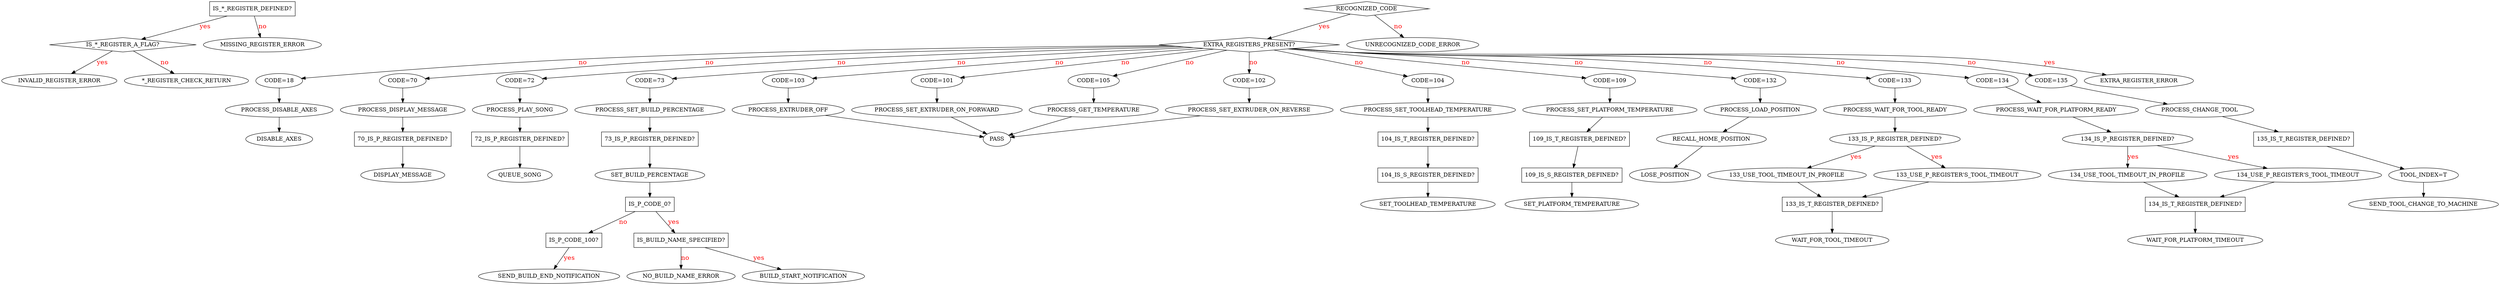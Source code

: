 // vim:ai:et:fenc=utf-8:ff=unix:sw=4:ts=4:

digraph
{
  rankdir=TB;

  edge[
  fontsize = 16
  fontcolor = "Red"
  ]

  "IS_*_REGISTER_DEFINED?" [shape=rectangle];
  "IS_*_REGISTER_A_FLAG?" [shape=diamond];
  "PASS"; 
  "70_IS_P_REGISTER_DEFINED?" [shape=rectangle];
  "72_IS_P_REGISTER_DEFINED?" [shape=rectangle];
  "73_IS_P_REGISTER_DEFINED?" [shape=rectangle];
  "104_IS_T_REGISTER_DEFINED?" [shape=rectangle];
  "104_IS_S_REGISTER_DEFINED?" [shape=rectangle];
  "109_IS_T_REGISTER_DEFINED?" [shape=rectangle];
  "109_IS_S_REGISTER_DEFINED?" [shape=rectangle];
  "133_IS_T_REGISTER_DEFINED?" [shape=rectangle];
  "134_IS_T_REGISTER_DEFINED?" [shape=rectangle];
  "135_IS_T_REGISTER_DEFINED?" [shape=rectangle];
  "IS_P_CODE_0?" [shape=rectangle];
  "IS_P_CODE_100?" [shape=rectangle];
  "IS_BUILD_NAME_SPECIFIED?" [shape=rectangle];
  "RECOGNIZED_CODE" [shape=diamond];
  "EXTRA_REGISTERS_PRESENT?" [shape=diamond];
  "RECOGNIZED_CODE" -> "UNRECOGNIZED_CODE_ERROR" [label="no"];
  "RECOGNIZED_CODE" -> "EXTRA_REGISTERS_PRESENT?" [label="yes"];
  "EXTRA_REGISTERS_PRESENT?" -> "CODE=18" [label="no" weight=10];
  "EXTRA_REGISTERS_PRESENT?" -> "CODE=70" [label="no" weight=10];
  "EXTRA_REGISTERS_PRESENT?" -> "CODE=72" [label="no" weight=10];
  "EXTRA_REGISTERS_PRESENT?" -> "CODE=73" [label="no" weight=10];
  "EXTRA_REGISTERS_PRESENT?" -> "CODE=101" [label="no" weight=10];
  "EXTRA_REGISTERS_PRESENT?" -> "CODE=102" [label="no" weight=10];
  "EXTRA_REGISTERS_PRESENT?" -> "CODE=103" [label="no" weight=10];
  "EXTRA_REGISTERS_PRESENT?" -> "CODE=104" [label="no" weight=10];
  "EXTRA_REGISTERS_PRESENT?" -> "CODE=105" [label="no" weight=10];
  "EXTRA_REGISTERS_PRESENT?" -> "CODE=109" [label="no" weight=10];
  "EXTRA_REGISTERS_PRESENT?" -> "CODE=132" [label="no" weight=10];
  "EXTRA_REGISTERS_PRESENT?" -> "CODE=133" [label="no" weight=10];
  "EXTRA_REGISTERS_PRESENT?" -> "CODE=134" [label="no" weight=10];
  "EXTRA_REGISTERS_PRESENT?" -> "CODE=135" [label="no" weight=10];
  "EXTRA_REGISTERS_PRESENT?" -> "EXTRA_REGISTER_ERROR" [weight=10 label="yes"];
  "CODE=18" -> "PROCESS_DISABLE_AXES" [weight=15];
  "PROCESS_DISABLE_AXES" -> "DISABLE_AXES";
  "CODE=70" -> "PROCESS_DISPLAY_MESSAGE" [weight=15];
  "PROCESS_DISPLAY_MESSAGE" -> "70_IS_P_REGISTER_DEFINED?";
  "70_IS_P_REGISTER_DEFINED?" -> "DISPLAY_MESSAGE";
  "CODE=72" -> "PROCESS_PLAY_SONG" [weight=15];
  "PROCESS_PLAY_SONG" -> "72_IS_P_REGISTER_DEFINED?";
  "72_IS_P_REGISTER_DEFINED?" -> "QUEUE_SONG";
  "CODE=73" -> "PROCESS_SET_BUILD_PERCENTAGE" [weight=15];
  "PROCESS_SET_BUILD_PERCENTAGE" -> "73_IS_P_REGISTER_DEFINED?";
  "73_IS_P_REGISTER_DEFINED?" -> "SET_BUILD_PERCENTAGE";
  "SET_BUILD_PERCENTAGE" -> "IS_P_CODE_0?";
  "IS_P_CODE_0?" -> "IS_BUILD_NAME_SPECIFIED?" [label="yes"];
  "IS_BUILD_NAME_SPECIFIED?" -> "BUILD_START_NOTIFICATION" [label="yes"];
  "IS_BUILD_NAME_SPECIFIED?" -> "NO_BUILD_NAME_ERROR" [label="no"];
  "IS_P_CODE_0?" -> "IS_P_CODE_100?" [label="no"];
  "IS_P_CODE_100?" -> "SEND_BUILD_END_NOTIFICATION" [label="yes"]
  "CODE=101" -> "PROCESS_SET_EXTRUDER_ON_FORWARD" [weight=15];
  "PROCESS_SET_EXTRUDER_ON_FORWARD" -> "PASS";
  "CODE=102" -> "PROCESS_SET_EXTRUDER_ON_REVERSE" [weight=15];
  "PROCESS_SET_EXTRUDER_ON_REVERSE" -> "PASS";
  "CODE=103" -> "PROCESS_EXTRUDER_OFF" [weight=15];
  "PROCESS_EXTRUDER_OFF" -> "PASS";
  "CODE=104" -> "PROCESS_SET_TOOLHEAD_TEMPERATURE" [weight=15];
  "PROCESS_SET_TOOLHEAD_TEMPERATURE" -> "104_IS_T_REGISTER_DEFINED?";
  "104_IS_T_REGISTER_DEFINED?" -> "104_IS_S_REGISTER_DEFINED?";
  "104_IS_S_REGISTER_DEFINED?" -> "SET_TOOLHEAD_TEMPERATURE";
  "CODE=105" -> "PROCESS_GET_TEMPERATURE" [weight=15];
  "PROCESS_GET_TEMPERATURE" -> "PASS";
  "CODE=109" -> "PROCESS_SET_PLATFORM_TEMPERATURE" [weight=15];
  "PROCESS_SET_PLATFORM_TEMPERATURE" -> "109_IS_T_REGISTER_DEFINED?";
  "109_IS_T_REGISTER_DEFINED?" -> "109_IS_S_REGISTER_DEFINED?";
  "109_IS_S_REGISTER_DEFINED?" -> "SET_PLATFORM_TEMPERATURE";
  "CODE=132" -> "PROCESS_LOAD_POSITION" [weight=15];
  "PROCESS_LOAD_POSITION" -> "RECALL_HOME_POSITION";
  "RECALL_HOME_POSITION" -> "LOSE_POSITION";
  "CODE=133" -> "PROCESS_WAIT_FOR_TOOL_READY" [weight=15];
  "PROCESS_WAIT_FOR_TOOL_READY" -> "133_IS_P_REGISTER_DEFINED?";
  "133_IS_P_REGISTER_DEFINED?" -> "133_USE_P_REGISTER'S_TOOL_TIMEOUT" [label="yes"];
  "133_IS_P_REGISTER_DEFINED?" -> "133_USE_TOOL_TIMEOUT_IN_PROFILE" [label="yes"];
  "133_USE_P_REGISTER'S_TOOL_TIMEOUT" -> "133_IS_T_REGISTER_DEFINED?";
  "133_USE_TOOL_TIMEOUT_IN_PROFILE" -> "133_IS_T_REGISTER_DEFINED?";
  "133_IS_T_REGISTER_DEFINED?" -> "WAIT_FOR_TOOL_TIMEOUT";
  "CODE=134" -> "PROCESS_WAIT_FOR_PLATFORM_READY" [weight=15];
  "PROCESS_WAIT_FOR_PLATFORM_READY" -> "134_IS_P_REGISTER_DEFINED?";
  "134_IS_P_REGISTER_DEFINED?" -> "134_USE_P_REGISTER'S_TOOL_TIMEOUT" [label="yes"];
  "134_IS_P_REGISTER_DEFINED?" -> "134_USE_TOOL_TIMEOUT_IN_PROFILE" [label="yes"];
  "134_USE_P_REGISTER'S_TOOL_TIMEOUT" -> "134_IS_T_REGISTER_DEFINED?";
  "134_USE_TOOL_TIMEOUT_IN_PROFILE" -> "134_IS_T_REGISTER_DEFINED?";
  "134_IS_T_REGISTER_DEFINED?" -> "WAIT_FOR_PLATFORM_TIMEOUT";
  "CODE=135" -> "PROCESS_CHANGE_TOOL" [weight=15];
  "PROCESS_CHANGE_TOOL" -> "135_IS_T_REGISTER_DEFINED?"; 
  "135_IS_T_REGISTER_DEFINED?" -> "TOOL_INDEX=T";
  "TOOL_INDEX=T" -> "SEND_TOOL_CHANGE_TO_MACHINE";
  "IS_*_REGISTER_DEFINED?" -> "MISSING_REGISTER_ERROR" [label="no"];
  "IS_*_REGISTER_DEFINED?" -> "IS_*_REGISTER_A_FLAG?" [label="yes"];
  "IS_*_REGISTER_A_FLAG?" -> "INVALID_REGISTER_ERROR" [label="yes"];
  "IS_*_REGISTER_A_FLAG?" -> "*_REGISTER_CHECK_RETURN" [label="no"];
 }

